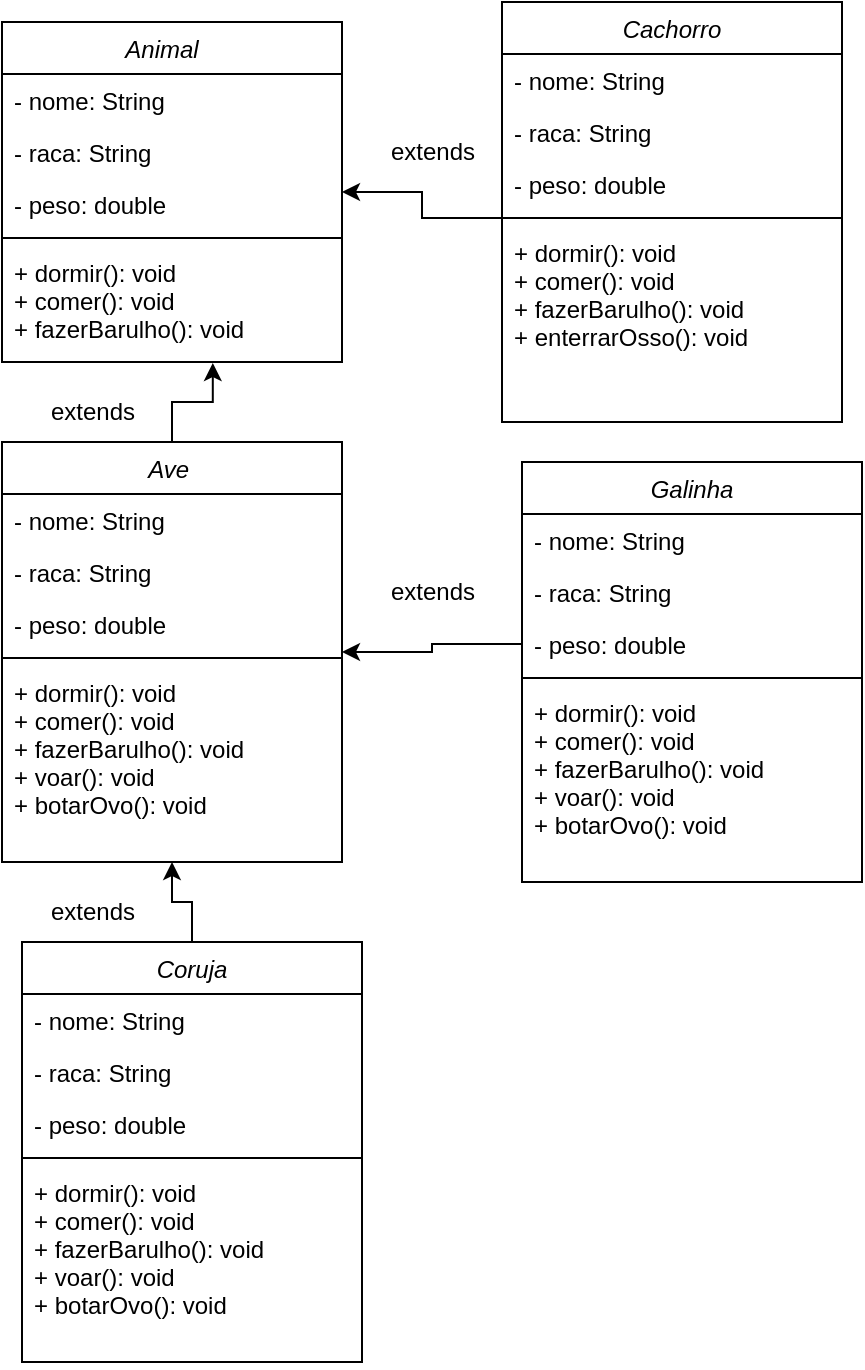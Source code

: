 <mxfile version="21.0.1" type="device"><diagram id="C5RBs43oDa-KdzZeNtuy" name="Page-1"><mxGraphModel dx="388" dy="1387" grid="1" gridSize="10" guides="1" tooltips="1" connect="1" arrows="1" fold="1" page="1" pageScale="1" pageWidth="827" pageHeight="1169" math="0" shadow="0"><root><mxCell id="WIyWlLk6GJQsqaUBKTNV-0"/><mxCell id="WIyWlLk6GJQsqaUBKTNV-1" parent="WIyWlLk6GJQsqaUBKTNV-0"/><mxCell id="zkfFHV4jXpPFQw0GAbJ--0" value="Animal   " style="swimlane;fontStyle=2;align=center;verticalAlign=top;childLayout=stackLayout;horizontal=1;startSize=26;horizontalStack=0;resizeParent=1;resizeLast=0;collapsible=1;marginBottom=0;rounded=0;shadow=0;strokeWidth=1;" parent="WIyWlLk6GJQsqaUBKTNV-1" vertex="1"><mxGeometry x="170" y="-10" width="170" height="170" as="geometry"><mxRectangle x="230" y="140" width="160" height="26" as="alternateBounds"/></mxGeometry></mxCell><mxCell id="zkfFHV4jXpPFQw0GAbJ--1" value="- nome: String" style="text;align=left;verticalAlign=top;spacingLeft=4;spacingRight=4;overflow=hidden;rotatable=0;points=[[0,0.5],[1,0.5]];portConstraint=eastwest;" parent="zkfFHV4jXpPFQw0GAbJ--0" vertex="1"><mxGeometry y="26" width="170" height="26" as="geometry"/></mxCell><mxCell id="zkfFHV4jXpPFQw0GAbJ--2" value="- raca: String" style="text;align=left;verticalAlign=top;spacingLeft=4;spacingRight=4;overflow=hidden;rotatable=0;points=[[0,0.5],[1,0.5]];portConstraint=eastwest;rounded=0;shadow=0;html=0;" parent="zkfFHV4jXpPFQw0GAbJ--0" vertex="1"><mxGeometry y="52" width="170" height="26" as="geometry"/></mxCell><mxCell id="zkfFHV4jXpPFQw0GAbJ--3" value="- peso: double" style="text;align=left;verticalAlign=top;spacingLeft=4;spacingRight=4;overflow=hidden;rotatable=0;points=[[0,0.5],[1,0.5]];portConstraint=eastwest;rounded=0;shadow=0;html=0;" parent="zkfFHV4jXpPFQw0GAbJ--0" vertex="1"><mxGeometry y="78" width="170" height="26" as="geometry"/></mxCell><mxCell id="zkfFHV4jXpPFQw0GAbJ--4" value="" style="line;html=1;strokeWidth=1;align=left;verticalAlign=middle;spacingTop=-1;spacingLeft=3;spacingRight=3;rotatable=0;labelPosition=right;points=[];portConstraint=eastwest;" parent="zkfFHV4jXpPFQw0GAbJ--0" vertex="1"><mxGeometry y="104" width="170" height="8" as="geometry"/></mxCell><mxCell id="zkfFHV4jXpPFQw0GAbJ--5" value="+ dormir(): void&#10;+ comer(): void&#10;+ fazerBarulho(): void" style="text;align=left;verticalAlign=top;spacingLeft=4;spacingRight=4;overflow=hidden;rotatable=0;points=[[0,0.5],[1,0.5]];portConstraint=eastwest;" parent="zkfFHV4jXpPFQw0GAbJ--0" vertex="1"><mxGeometry y="112" width="170" height="58" as="geometry"/></mxCell><mxCell id="WIwONl34mrDkeQoMmS1n-6" style="edgeStyle=orthogonalEdgeStyle;rounded=0;orthogonalLoop=1;jettySize=auto;html=1;entryX=0.62;entryY=1.009;entryDx=0;entryDy=0;entryPerimeter=0;" edge="1" parent="WIyWlLk6GJQsqaUBKTNV-1" source="WIwONl34mrDkeQoMmS1n-0" target="zkfFHV4jXpPFQw0GAbJ--5"><mxGeometry relative="1" as="geometry"/></mxCell><mxCell id="WIwONl34mrDkeQoMmS1n-0" value="Ave " style="swimlane;fontStyle=2;align=center;verticalAlign=top;childLayout=stackLayout;horizontal=1;startSize=26;horizontalStack=0;resizeParent=1;resizeLast=0;collapsible=1;marginBottom=0;rounded=0;shadow=0;strokeWidth=1;" vertex="1" parent="WIyWlLk6GJQsqaUBKTNV-1"><mxGeometry x="170" y="200" width="170" height="210" as="geometry"><mxRectangle x="230" y="140" width="160" height="26" as="alternateBounds"/></mxGeometry></mxCell><mxCell id="WIwONl34mrDkeQoMmS1n-1" value="- nome: String" style="text;align=left;verticalAlign=top;spacingLeft=4;spacingRight=4;overflow=hidden;rotatable=0;points=[[0,0.5],[1,0.5]];portConstraint=eastwest;" vertex="1" parent="WIwONl34mrDkeQoMmS1n-0"><mxGeometry y="26" width="170" height="26" as="geometry"/></mxCell><mxCell id="WIwONl34mrDkeQoMmS1n-2" value="- raca: String" style="text;align=left;verticalAlign=top;spacingLeft=4;spacingRight=4;overflow=hidden;rotatable=0;points=[[0,0.5],[1,0.5]];portConstraint=eastwest;rounded=0;shadow=0;html=0;" vertex="1" parent="WIwONl34mrDkeQoMmS1n-0"><mxGeometry y="52" width="170" height="26" as="geometry"/></mxCell><mxCell id="WIwONl34mrDkeQoMmS1n-3" value="- peso: double" style="text;align=left;verticalAlign=top;spacingLeft=4;spacingRight=4;overflow=hidden;rotatable=0;points=[[0,0.5],[1,0.5]];portConstraint=eastwest;rounded=0;shadow=0;html=0;" vertex="1" parent="WIwONl34mrDkeQoMmS1n-0"><mxGeometry y="78" width="170" height="26" as="geometry"/></mxCell><mxCell id="WIwONl34mrDkeQoMmS1n-4" value="" style="line;html=1;strokeWidth=1;align=left;verticalAlign=middle;spacingTop=-1;spacingLeft=3;spacingRight=3;rotatable=0;labelPosition=right;points=[];portConstraint=eastwest;" vertex="1" parent="WIwONl34mrDkeQoMmS1n-0"><mxGeometry y="104" width="170" height="8" as="geometry"/></mxCell><mxCell id="WIwONl34mrDkeQoMmS1n-7" value="extends" style="text;html=1;align=center;verticalAlign=middle;resizable=0;points=[];autosize=1;strokeColor=none;fillColor=none;" vertex="1" parent="WIyWlLk6GJQsqaUBKTNV-1"><mxGeometry x="180" y="170" width="70" height="30" as="geometry"/></mxCell><mxCell id="WIwONl34mrDkeQoMmS1n-8" value="Cachorro" style="swimlane;fontStyle=2;align=center;verticalAlign=top;childLayout=stackLayout;horizontal=1;startSize=26;horizontalStack=0;resizeParent=1;resizeLast=0;collapsible=1;marginBottom=0;rounded=0;shadow=0;strokeWidth=1;" vertex="1" parent="WIyWlLk6GJQsqaUBKTNV-1"><mxGeometry x="420" y="-20" width="170" height="210" as="geometry"><mxRectangle x="230" y="140" width="160" height="26" as="alternateBounds"/></mxGeometry></mxCell><mxCell id="WIwONl34mrDkeQoMmS1n-9" value="- nome: String" style="text;align=left;verticalAlign=top;spacingLeft=4;spacingRight=4;overflow=hidden;rotatable=0;points=[[0,0.5],[1,0.5]];portConstraint=eastwest;" vertex="1" parent="WIwONl34mrDkeQoMmS1n-8"><mxGeometry y="26" width="170" height="26" as="geometry"/></mxCell><mxCell id="WIwONl34mrDkeQoMmS1n-10" value="- raca: String" style="text;align=left;verticalAlign=top;spacingLeft=4;spacingRight=4;overflow=hidden;rotatable=0;points=[[0,0.5],[1,0.5]];portConstraint=eastwest;rounded=0;shadow=0;html=0;" vertex="1" parent="WIwONl34mrDkeQoMmS1n-8"><mxGeometry y="52" width="170" height="26" as="geometry"/></mxCell><mxCell id="WIwONl34mrDkeQoMmS1n-11" value="- peso: double" style="text;align=left;verticalAlign=top;spacingLeft=4;spacingRight=4;overflow=hidden;rotatable=0;points=[[0,0.5],[1,0.5]];portConstraint=eastwest;rounded=0;shadow=0;html=0;" vertex="1" parent="WIwONl34mrDkeQoMmS1n-8"><mxGeometry y="78" width="170" height="26" as="geometry"/></mxCell><mxCell id="WIwONl34mrDkeQoMmS1n-12" value="" style="line;html=1;strokeWidth=1;align=left;verticalAlign=middle;spacingTop=-1;spacingLeft=3;spacingRight=3;rotatable=0;labelPosition=right;points=[];portConstraint=eastwest;" vertex="1" parent="WIwONl34mrDkeQoMmS1n-8"><mxGeometry y="104" width="170" height="8" as="geometry"/></mxCell><mxCell id="WIwONl34mrDkeQoMmS1n-13" value="+ dormir(): void&#10;+ comer(): void&#10;+ fazerBarulho(): void&#10;+ enterrarOsso(): void" style="text;align=left;verticalAlign=top;spacingLeft=4;spacingRight=4;overflow=hidden;rotatable=0;points=[[0,0.5],[1,0.5]];portConstraint=eastwest;" vertex="1" parent="WIwONl34mrDkeQoMmS1n-8"><mxGeometry y="112" width="170" height="88" as="geometry"/></mxCell><mxCell id="WIwONl34mrDkeQoMmS1n-15" style="edgeStyle=orthogonalEdgeStyle;rounded=0;orthogonalLoop=1;jettySize=auto;html=1;" edge="1" parent="WIyWlLk6GJQsqaUBKTNV-1" source="WIwONl34mrDkeQoMmS1n-12" target="zkfFHV4jXpPFQw0GAbJ--0"><mxGeometry relative="1" as="geometry"/></mxCell><mxCell id="WIwONl34mrDkeQoMmS1n-16" value="extends" style="text;html=1;align=center;verticalAlign=middle;resizable=0;points=[];autosize=1;strokeColor=none;fillColor=none;" vertex="1" parent="WIyWlLk6GJQsqaUBKTNV-1"><mxGeometry x="350" y="40" width="70" height="30" as="geometry"/></mxCell><mxCell id="WIwONl34mrDkeQoMmS1n-41" value="Galinha" style="swimlane;fontStyle=2;align=center;verticalAlign=top;childLayout=stackLayout;horizontal=1;startSize=26;horizontalStack=0;resizeParent=1;resizeLast=0;collapsible=1;marginBottom=0;rounded=0;shadow=0;strokeWidth=1;" vertex="1" parent="WIyWlLk6GJQsqaUBKTNV-1"><mxGeometry x="430" y="210" width="170" height="210" as="geometry"><mxRectangle x="230" y="140" width="160" height="26" as="alternateBounds"/></mxGeometry></mxCell><mxCell id="WIwONl34mrDkeQoMmS1n-42" value="- nome: String" style="text;align=left;verticalAlign=top;spacingLeft=4;spacingRight=4;overflow=hidden;rotatable=0;points=[[0,0.5],[1,0.5]];portConstraint=eastwest;" vertex="1" parent="WIwONl34mrDkeQoMmS1n-41"><mxGeometry y="26" width="170" height="26" as="geometry"/></mxCell><mxCell id="WIwONl34mrDkeQoMmS1n-43" value="- raca: String" style="text;align=left;verticalAlign=top;spacingLeft=4;spacingRight=4;overflow=hidden;rotatable=0;points=[[0,0.5],[1,0.5]];portConstraint=eastwest;rounded=0;shadow=0;html=0;" vertex="1" parent="WIwONl34mrDkeQoMmS1n-41"><mxGeometry y="52" width="170" height="26" as="geometry"/></mxCell><mxCell id="WIwONl34mrDkeQoMmS1n-44" value="- peso: double" style="text;align=left;verticalAlign=top;spacingLeft=4;spacingRight=4;overflow=hidden;rotatable=0;points=[[0,0.5],[1,0.5]];portConstraint=eastwest;rounded=0;shadow=0;html=0;" vertex="1" parent="WIwONl34mrDkeQoMmS1n-41"><mxGeometry y="78" width="170" height="26" as="geometry"/></mxCell><mxCell id="WIwONl34mrDkeQoMmS1n-45" value="" style="line;html=1;strokeWidth=1;align=left;verticalAlign=middle;spacingTop=-1;spacingLeft=3;spacingRight=3;rotatable=0;labelPosition=right;points=[];portConstraint=eastwest;" vertex="1" parent="WIwONl34mrDkeQoMmS1n-41"><mxGeometry y="104" width="170" height="8" as="geometry"/></mxCell><mxCell id="WIwONl34mrDkeQoMmS1n-46" value="+ dormir(): void&#10;+ comer(): void&#10;+ fazerBarulho(): void&#10;+ voar(): void&#10;+ botarOvo(): void" style="text;align=left;verticalAlign=top;spacingLeft=4;spacingRight=4;overflow=hidden;rotatable=0;points=[[0,0.5],[1,0.5]];portConstraint=eastwest;" vertex="1" parent="WIwONl34mrDkeQoMmS1n-41"><mxGeometry y="112" width="170" height="98" as="geometry"/></mxCell><mxCell id="WIwONl34mrDkeQoMmS1n-47" style="edgeStyle=orthogonalEdgeStyle;rounded=0;orthogonalLoop=1;jettySize=auto;html=1;" edge="1" parent="WIyWlLk6GJQsqaUBKTNV-1" source="WIwONl34mrDkeQoMmS1n-44" target="WIwONl34mrDkeQoMmS1n-0"><mxGeometry relative="1" as="geometry"/></mxCell><mxCell id="WIwONl34mrDkeQoMmS1n-48" value="extends" style="text;html=1;align=center;verticalAlign=middle;resizable=0;points=[];autosize=1;strokeColor=none;fillColor=none;" vertex="1" parent="WIyWlLk6GJQsqaUBKTNV-1"><mxGeometry x="350" y="260" width="70" height="30" as="geometry"/></mxCell><mxCell id="WIwONl34mrDkeQoMmS1n-56" style="edgeStyle=orthogonalEdgeStyle;rounded=0;orthogonalLoop=1;jettySize=auto;html=1;" edge="1" parent="WIyWlLk6GJQsqaUBKTNV-1" source="WIwONl34mrDkeQoMmS1n-50" target="WIwONl34mrDkeQoMmS1n-0"><mxGeometry relative="1" as="geometry"/></mxCell><mxCell id="WIwONl34mrDkeQoMmS1n-50" value="Coruja" style="swimlane;fontStyle=2;align=center;verticalAlign=top;childLayout=stackLayout;horizontal=1;startSize=26;horizontalStack=0;resizeParent=1;resizeLast=0;collapsible=1;marginBottom=0;rounded=0;shadow=0;strokeWidth=1;" vertex="1" parent="WIyWlLk6GJQsqaUBKTNV-1"><mxGeometry x="180" y="450" width="170" height="210" as="geometry"><mxRectangle x="230" y="140" width="160" height="26" as="alternateBounds"/></mxGeometry></mxCell><mxCell id="WIwONl34mrDkeQoMmS1n-51" value="- nome: String" style="text;align=left;verticalAlign=top;spacingLeft=4;spacingRight=4;overflow=hidden;rotatable=0;points=[[0,0.5],[1,0.5]];portConstraint=eastwest;" vertex="1" parent="WIwONl34mrDkeQoMmS1n-50"><mxGeometry y="26" width="170" height="26" as="geometry"/></mxCell><mxCell id="WIwONl34mrDkeQoMmS1n-52" value="- raca: String" style="text;align=left;verticalAlign=top;spacingLeft=4;spacingRight=4;overflow=hidden;rotatable=0;points=[[0,0.5],[1,0.5]];portConstraint=eastwest;rounded=0;shadow=0;html=0;" vertex="1" parent="WIwONl34mrDkeQoMmS1n-50"><mxGeometry y="52" width="170" height="26" as="geometry"/></mxCell><mxCell id="WIwONl34mrDkeQoMmS1n-53" value="- peso: double" style="text;align=left;verticalAlign=top;spacingLeft=4;spacingRight=4;overflow=hidden;rotatable=0;points=[[0,0.5],[1,0.5]];portConstraint=eastwest;rounded=0;shadow=0;html=0;" vertex="1" parent="WIwONl34mrDkeQoMmS1n-50"><mxGeometry y="78" width="170" height="26" as="geometry"/></mxCell><mxCell id="WIwONl34mrDkeQoMmS1n-54" value="" style="line;html=1;strokeWidth=1;align=left;verticalAlign=middle;spacingTop=-1;spacingLeft=3;spacingRight=3;rotatable=0;labelPosition=right;points=[];portConstraint=eastwest;" vertex="1" parent="WIwONl34mrDkeQoMmS1n-50"><mxGeometry y="104" width="170" height="8" as="geometry"/></mxCell><mxCell id="WIwONl34mrDkeQoMmS1n-55" value="+ dormir(): void&#10;+ comer(): void&#10;+ fazerBarulho(): void&#10;+ voar(): void&#10;+ botarOvo(): void" style="text;align=left;verticalAlign=top;spacingLeft=4;spacingRight=4;overflow=hidden;rotatable=0;points=[[0,0.5],[1,0.5]];portConstraint=eastwest;" vertex="1" parent="WIwONl34mrDkeQoMmS1n-50"><mxGeometry y="112" width="170" height="98" as="geometry"/></mxCell><mxCell id="WIwONl34mrDkeQoMmS1n-5" value="+ dormir(): void&#10;+ comer(): void&#10;+ fazerBarulho(): void&#10;+ voar(): void&#10;+ botarOvo(): void" style="text;align=left;verticalAlign=top;spacingLeft=4;spacingRight=4;overflow=hidden;rotatable=0;points=[[0,0.5],[1,0.5]];portConstraint=eastwest;" vertex="1" parent="WIyWlLk6GJQsqaUBKTNV-1"><mxGeometry x="170" y="312" width="170" height="98" as="geometry"/></mxCell><mxCell id="WIwONl34mrDkeQoMmS1n-57" value="extends" style="text;html=1;align=center;verticalAlign=middle;resizable=0;points=[];autosize=1;strokeColor=none;fillColor=none;" vertex="1" parent="WIyWlLk6GJQsqaUBKTNV-1"><mxGeometry x="180" y="420" width="70" height="30" as="geometry"/></mxCell></root></mxGraphModel></diagram></mxfile>